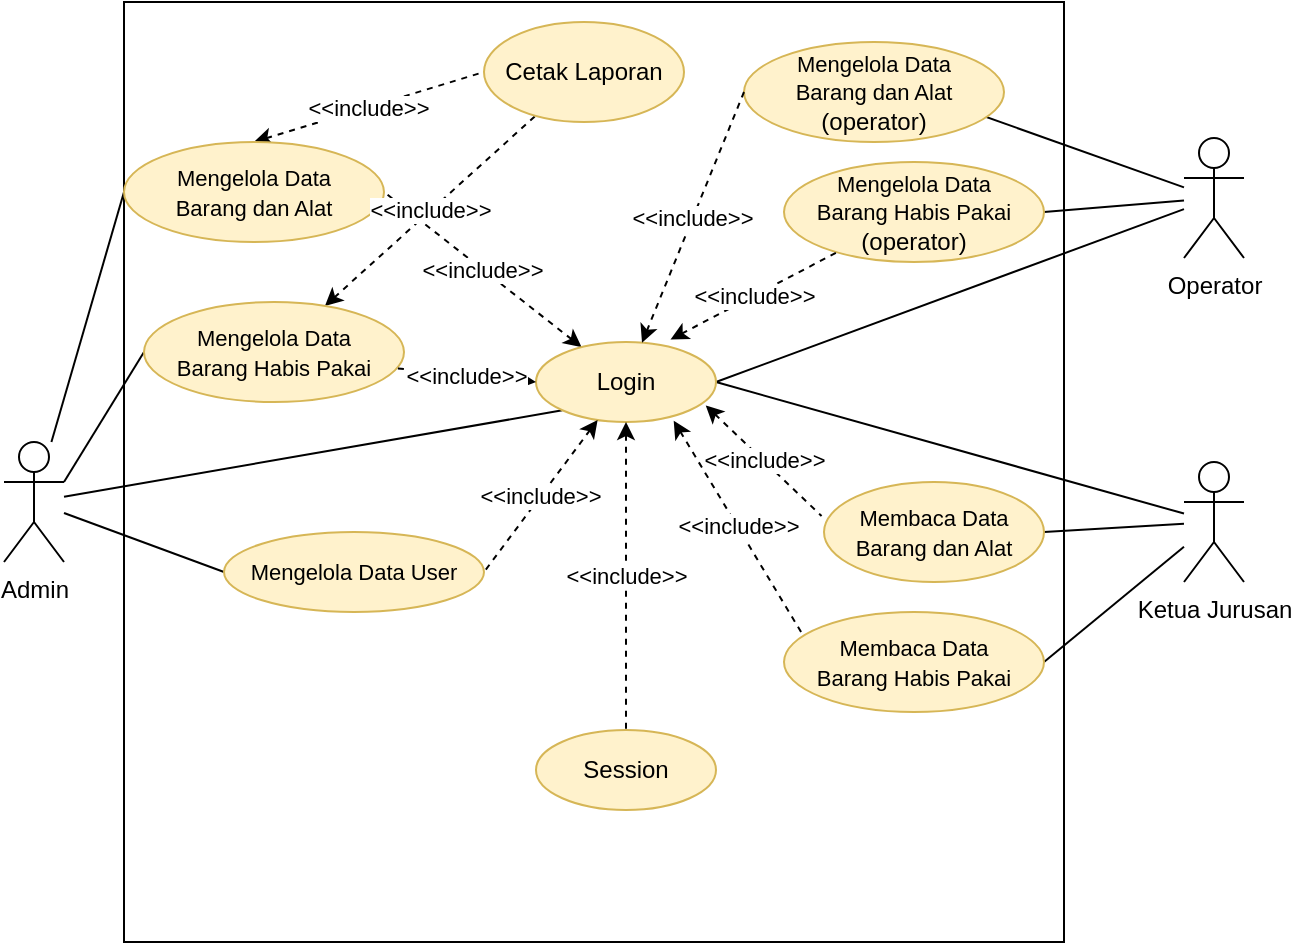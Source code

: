 <mxfile version="20.8.11" type="github">
  <diagram name="Page-1" id="fjAUtiY4fOaBmuUqwm-S">
    <mxGraphModel dx="1035" dy="553" grid="1" gridSize="10" guides="1" tooltips="1" connect="1" arrows="1" fold="1" page="1" pageScale="1" pageWidth="1169" pageHeight="827" math="0" shadow="0">
      <root>
        <mxCell id="0" />
        <mxCell id="1" parent="0" />
        <mxCell id="YqDw1BRd7cmpl0hkqm-_-27" style="edgeStyle=none;rounded=0;orthogonalLoop=1;jettySize=auto;html=1;entryX=0;entryY=0.5;entryDx=0;entryDy=0;fontSize=11;endArrow=none;endFill=0;" edge="1" parent="1" source="YqDw1BRd7cmpl0hkqm-_-1" target="YqDw1BRd7cmpl0hkqm-_-6">
          <mxGeometry relative="1" as="geometry" />
        </mxCell>
        <mxCell id="YqDw1BRd7cmpl0hkqm-_-28" style="edgeStyle=none;rounded=0;orthogonalLoop=1;jettySize=auto;html=1;entryX=0;entryY=0.5;entryDx=0;entryDy=0;fontSize=11;endArrow=none;endFill=0;" edge="1" parent="1" source="YqDw1BRd7cmpl0hkqm-_-1" target="YqDw1BRd7cmpl0hkqm-_-8">
          <mxGeometry relative="1" as="geometry" />
        </mxCell>
        <mxCell id="YqDw1BRd7cmpl0hkqm-_-29" style="edgeStyle=none;rounded=0;orthogonalLoop=1;jettySize=auto;html=1;entryX=0;entryY=0.5;entryDx=0;entryDy=0;fontSize=11;endArrow=none;endFill=0;exitX=1;exitY=0.333;exitDx=0;exitDy=0;exitPerimeter=0;" edge="1" parent="1" source="YqDw1BRd7cmpl0hkqm-_-1" target="YqDw1BRd7cmpl0hkqm-_-13">
          <mxGeometry relative="1" as="geometry">
            <mxPoint x="100" y="230" as="sourcePoint" />
          </mxGeometry>
        </mxCell>
        <mxCell id="YqDw1BRd7cmpl0hkqm-_-30" style="edgeStyle=none;rounded=0;orthogonalLoop=1;jettySize=auto;html=1;entryX=0;entryY=1;entryDx=0;entryDy=0;fontSize=11;endArrow=none;endFill=0;" edge="1" parent="1" source="YqDw1BRd7cmpl0hkqm-_-1" target="YqDw1BRd7cmpl0hkqm-_-5">
          <mxGeometry relative="1" as="geometry" />
        </mxCell>
        <mxCell id="YqDw1BRd7cmpl0hkqm-_-1" value="Admin" style="shape=umlActor;verticalLabelPosition=bottom;verticalAlign=top;html=1;outlineConnect=0;" vertex="1" parent="1">
          <mxGeometry x="100" y="250" width="30" height="60" as="geometry" />
        </mxCell>
        <mxCell id="YqDw1BRd7cmpl0hkqm-_-24" style="edgeStyle=none;rounded=0;orthogonalLoop=1;jettySize=auto;html=1;entryX=1;entryY=0.5;entryDx=0;entryDy=0;fontSize=11;endArrow=none;endFill=0;" edge="1" parent="1" source="YqDw1BRd7cmpl0hkqm-_-2" target="YqDw1BRd7cmpl0hkqm-_-22">
          <mxGeometry relative="1" as="geometry" />
        </mxCell>
        <mxCell id="YqDw1BRd7cmpl0hkqm-_-26" style="edgeStyle=none;rounded=0;orthogonalLoop=1;jettySize=auto;html=1;entryX=1;entryY=0.5;entryDx=0;entryDy=0;fontSize=11;endArrow=none;endFill=0;" edge="1" parent="1" source="YqDw1BRd7cmpl0hkqm-_-2" target="YqDw1BRd7cmpl0hkqm-_-23">
          <mxGeometry relative="1" as="geometry" />
        </mxCell>
        <mxCell id="YqDw1BRd7cmpl0hkqm-_-31" style="edgeStyle=none;rounded=0;orthogonalLoop=1;jettySize=auto;html=1;fontSize=11;endArrow=none;endFill=0;entryX=1;entryY=0.5;entryDx=0;entryDy=0;" edge="1" parent="1" source="YqDw1BRd7cmpl0hkqm-_-2" target="YqDw1BRd7cmpl0hkqm-_-5">
          <mxGeometry relative="1" as="geometry" />
        </mxCell>
        <mxCell id="YqDw1BRd7cmpl0hkqm-_-2" value="Ketua Jurusan" style="shape=umlActor;verticalLabelPosition=bottom;verticalAlign=top;html=1;outlineConnect=0;" vertex="1" parent="1">
          <mxGeometry x="690" y="260" width="30" height="60" as="geometry" />
        </mxCell>
        <mxCell id="YqDw1BRd7cmpl0hkqm-_-17" value="" style="whiteSpace=wrap;html=1;fontSize=11;fillColor=none;strokeColor=default;aspect=fixed;movable=0;resizable=0;rotatable=0;deletable=0;editable=0;connectable=0;" vertex="1" parent="1">
          <mxGeometry x="160" y="30" width="470" height="470" as="geometry" />
        </mxCell>
        <mxCell id="YqDw1BRd7cmpl0hkqm-_-32" style="edgeStyle=none;rounded=0;orthogonalLoop=1;jettySize=auto;html=1;entryX=1;entryY=0.5;entryDx=0;entryDy=0;fontSize=11;endArrow=none;endFill=0;" edge="1" parent="1" source="YqDw1BRd7cmpl0hkqm-_-3" target="YqDw1BRd7cmpl0hkqm-_-5">
          <mxGeometry relative="1" as="geometry" />
        </mxCell>
        <mxCell id="YqDw1BRd7cmpl0hkqm-_-36" style="edgeStyle=none;rounded=0;orthogonalLoop=1;jettySize=auto;html=1;fontSize=11;endArrow=none;endFill=0;" edge="1" parent="1" source="YqDw1BRd7cmpl0hkqm-_-3">
          <mxGeometry relative="1" as="geometry">
            <mxPoint x="570" y="80" as="targetPoint" />
          </mxGeometry>
        </mxCell>
        <mxCell id="YqDw1BRd7cmpl0hkqm-_-37" style="edgeStyle=none;rounded=0;orthogonalLoop=1;jettySize=auto;html=1;entryX=1;entryY=0.5;entryDx=0;entryDy=0;fontSize=11;endArrow=none;endFill=0;" edge="1" parent="1" source="YqDw1BRd7cmpl0hkqm-_-3" target="YqDw1BRd7cmpl0hkqm-_-35">
          <mxGeometry relative="1" as="geometry" />
        </mxCell>
        <mxCell id="YqDw1BRd7cmpl0hkqm-_-3" value="Operator" style="shape=umlActor;verticalLabelPosition=bottom;verticalAlign=top;html=1;outlineConnect=0;" vertex="1" parent="1">
          <mxGeometry x="690" y="98" width="30" height="60" as="geometry" />
        </mxCell>
        <mxCell id="YqDw1BRd7cmpl0hkqm-_-42" value="&amp;lt;&amp;lt;include&amp;gt;&amp;gt;" style="edgeStyle=none;rounded=0;orthogonalLoop=1;jettySize=auto;html=1;entryX=1;entryY=0.5;entryDx=0;entryDy=0;fontSize=11;endArrow=none;endFill=0;dashed=1;startArrow=classic;startFill=1;" edge="1" parent="1" source="YqDw1BRd7cmpl0hkqm-_-5" target="YqDw1BRd7cmpl0hkqm-_-8">
          <mxGeometry relative="1" as="geometry" />
        </mxCell>
        <mxCell id="YqDw1BRd7cmpl0hkqm-_-5" value="Login" style="ellipse;whiteSpace=wrap;html=1;fillColor=#fff2cc;strokeColor=#d6b656;" vertex="1" parent="1">
          <mxGeometry x="366" y="200" width="90" height="40" as="geometry" />
        </mxCell>
        <mxCell id="YqDw1BRd7cmpl0hkqm-_-6" value="&lt;font style=&quot;font-size: 11px;&quot;&gt;Mengelola Data User&lt;/font&gt;" style="ellipse;whiteSpace=wrap;html=1;fillColor=#fff2cc;strokeColor=#d6b656;" vertex="1" parent="1">
          <mxGeometry x="210" y="295" width="130" height="40" as="geometry" />
        </mxCell>
        <mxCell id="YqDw1BRd7cmpl0hkqm-_-64" value="&amp;lt;&amp;lt;include&amp;gt;&amp;gt;" style="edgeStyle=none;rounded=0;orthogonalLoop=1;jettySize=auto;html=1;entryX=0;entryY=0.5;entryDx=0;entryDy=0;fontSize=11;startArrow=classic;startFill=1;endArrow=none;endFill=0;dashed=1;exitX=0.5;exitY=0;exitDx=0;exitDy=0;" edge="1" parent="1" source="YqDw1BRd7cmpl0hkqm-_-8" target="YqDw1BRd7cmpl0hkqm-_-38">
          <mxGeometry relative="1" as="geometry" />
        </mxCell>
        <mxCell id="YqDw1BRd7cmpl0hkqm-_-8" value="&lt;div&gt;&lt;font style=&quot;font-size: 11px;&quot;&gt;Mengelola Data &lt;br&gt;&lt;/font&gt;&lt;/div&gt;&lt;div&gt;&lt;font style=&quot;font-size: 11px;&quot;&gt;Barang dan Alat&lt;/font&gt;&lt;/div&gt;" style="ellipse;whiteSpace=wrap;html=1;fillColor=#fff2cc;strokeColor=#d6b656;" vertex="1" parent="1">
          <mxGeometry x="160" y="100" width="130" height="50" as="geometry" />
        </mxCell>
        <mxCell id="YqDw1BRd7cmpl0hkqm-_-65" value="&amp;lt;&amp;lt;include&amp;gt;&amp;gt;" style="edgeStyle=none;rounded=0;orthogonalLoop=1;jettySize=auto;html=1;dashed=1;fontSize=11;startArrow=classic;startFill=1;endArrow=none;endFill=0;" edge="1" parent="1" source="YqDw1BRd7cmpl0hkqm-_-13" target="YqDw1BRd7cmpl0hkqm-_-38">
          <mxGeometry relative="1" as="geometry" />
        </mxCell>
        <mxCell id="YqDw1BRd7cmpl0hkqm-_-13" value="&lt;div&gt;&lt;font style=&quot;font-size: 11px;&quot;&gt;Mengelola Data &lt;br&gt;&lt;/font&gt;&lt;/div&gt;&lt;div&gt;&lt;font style=&quot;font-size: 11px;&quot;&gt;Barang Habis Pakai&lt;/font&gt;&lt;/div&gt;" style="ellipse;whiteSpace=wrap;html=1;fillColor=#fff2cc;strokeColor=#d6b656;" vertex="1" parent="1">
          <mxGeometry x="170" y="180" width="130" height="50" as="geometry" />
        </mxCell>
        <mxCell id="YqDw1BRd7cmpl0hkqm-_-22" value="&lt;div&gt;&lt;font style=&quot;font-size: 11px;&quot;&gt;Membaca Data &lt;br&gt;&lt;/font&gt;&lt;/div&gt;&lt;div&gt;&lt;font style=&quot;font-size: 11px;&quot;&gt;Barang dan Alat&lt;/font&gt;&lt;/div&gt;" style="ellipse;whiteSpace=wrap;html=1;fillColor=#fff2cc;strokeColor=#d6b656;" vertex="1" parent="1">
          <mxGeometry x="510" y="270" width="110" height="50" as="geometry" />
        </mxCell>
        <mxCell id="YqDw1BRd7cmpl0hkqm-_-23" value="&lt;div&gt;&lt;font style=&quot;font-size: 11px;&quot;&gt;Membaca Data &lt;br&gt;&lt;/font&gt;&lt;/div&gt;&lt;div&gt;&lt;font style=&quot;font-size: 11px;&quot;&gt;Barang Habis Pakai&lt;br&gt;&lt;/font&gt;&lt;/div&gt;" style="ellipse;whiteSpace=wrap;html=1;fillColor=#fff2cc;strokeColor=#d6b656;" vertex="1" parent="1">
          <mxGeometry x="490" y="335" width="130" height="50" as="geometry" />
        </mxCell>
        <mxCell id="YqDw1BRd7cmpl0hkqm-_-34" value="&lt;div&gt;&lt;font style=&quot;font-size: 11px;&quot;&gt;Mengelola Data &lt;br&gt;&lt;/font&gt;&lt;/div&gt;&lt;div&gt;&lt;font style=&quot;font-size: 11px;&quot;&gt;Barang dan Alat&lt;/font&gt; (operator)&lt;br&gt;&lt;/div&gt;" style="ellipse;whiteSpace=wrap;html=1;fillColor=#fff2cc;strokeColor=#d6b656;" vertex="1" parent="1">
          <mxGeometry x="470" y="50" width="130" height="50" as="geometry" />
        </mxCell>
        <mxCell id="YqDw1BRd7cmpl0hkqm-_-35" value="&lt;div&gt;&lt;font style=&quot;font-size: 11px;&quot;&gt;Mengelola Data &lt;br&gt;&lt;/font&gt;&lt;/div&gt;&lt;div&gt;&lt;font style=&quot;font-size: 11px;&quot;&gt;Barang Habis Pakai&lt;/font&gt; (operator)&lt;br&gt;&lt;/div&gt;" style="ellipse;whiteSpace=wrap;html=1;fillColor=#fff2cc;strokeColor=#d6b656;" vertex="1" parent="1">
          <mxGeometry x="490" y="110" width="130" height="50" as="geometry" />
        </mxCell>
        <mxCell id="YqDw1BRd7cmpl0hkqm-_-38" value="Cetak Laporan" style="ellipse;whiteSpace=wrap;html=1;fillColor=#fff2cc;strokeColor=#d6b656;" vertex="1" parent="1">
          <mxGeometry x="340" y="40" width="100" height="50" as="geometry" />
        </mxCell>
        <mxCell id="YqDw1BRd7cmpl0hkqm-_-40" value="Session" style="ellipse;whiteSpace=wrap;html=1;fillColor=#fff2cc;strokeColor=#d6b656;" vertex="1" parent="1">
          <mxGeometry x="366" y="394" width="90" height="40" as="geometry" />
        </mxCell>
        <mxCell id="YqDw1BRd7cmpl0hkqm-_-43" value="&amp;lt;&amp;lt;include&amp;gt;&amp;gt;" style="edgeStyle=none;rounded=0;orthogonalLoop=1;jettySize=auto;html=1;entryX=1;entryY=0.5;entryDx=0;entryDy=0;fontSize=11;endArrow=none;endFill=0;dashed=1;startArrow=classic;startFill=1;" edge="1" parent="1" source="YqDw1BRd7cmpl0hkqm-_-5" target="YqDw1BRd7cmpl0hkqm-_-6">
          <mxGeometry relative="1" as="geometry">
            <mxPoint x="350" y="440" as="sourcePoint" />
            <mxPoint x="330" y="285" as="targetPoint" />
          </mxGeometry>
        </mxCell>
        <mxCell id="YqDw1BRd7cmpl0hkqm-_-44" value="&amp;lt;&amp;lt;include&amp;gt;&amp;gt;" style="edgeStyle=none;rounded=0;orthogonalLoop=1;jettySize=auto;html=1;fontSize=11;endArrow=none;endFill=0;dashed=1;startArrow=classic;startFill=1;exitX=0;exitY=0.5;exitDx=0;exitDy=0;entryX=0.975;entryY=0.664;entryDx=0;entryDy=0;entryPerimeter=0;" edge="1" parent="1" source="YqDw1BRd7cmpl0hkqm-_-5" target="YqDw1BRd7cmpl0hkqm-_-13">
          <mxGeometry relative="1" as="geometry">
            <mxPoint x="360" y="430" as="sourcePoint" />
            <mxPoint x="340" y="295" as="targetPoint" />
          </mxGeometry>
        </mxCell>
        <mxCell id="YqDw1BRd7cmpl0hkqm-_-45" value="&amp;lt;&amp;lt;include&amp;gt;&amp;gt;" style="edgeStyle=none;rounded=0;orthogonalLoop=1;jettySize=auto;html=1;entryX=0;entryY=0.5;entryDx=0;entryDy=0;fontSize=11;endArrow=none;endFill=0;dashed=1;startArrow=classic;startFill=1;" edge="1" parent="1" source="YqDw1BRd7cmpl0hkqm-_-5" target="YqDw1BRd7cmpl0hkqm-_-34">
          <mxGeometry relative="1" as="geometry">
            <mxPoint x="406.724" y="248.276" as="sourcePoint" />
            <mxPoint x="350" y="305" as="targetPoint" />
          </mxGeometry>
        </mxCell>
        <mxCell id="YqDw1BRd7cmpl0hkqm-_-46" value="&amp;lt;&amp;lt;include&amp;gt;&amp;gt;" style="edgeStyle=none;rounded=0;orthogonalLoop=1;jettySize=auto;html=1;fontSize=11;endArrow=none;endFill=0;dashed=1;exitX=0.747;exitY=-0.031;exitDx=0;exitDy=0;exitPerimeter=0;startArrow=classic;startFill=1;" edge="1" parent="1" source="YqDw1BRd7cmpl0hkqm-_-5" target="YqDw1BRd7cmpl0hkqm-_-35">
          <mxGeometry relative="1" as="geometry">
            <mxPoint x="416.724" y="258.276" as="sourcePoint" />
            <mxPoint x="360" y="315" as="targetPoint" />
          </mxGeometry>
        </mxCell>
        <mxCell id="YqDw1BRd7cmpl0hkqm-_-47" value="&amp;lt;&amp;lt;include&amp;gt;&amp;gt;" style="edgeStyle=none;rounded=0;orthogonalLoop=1;jettySize=auto;html=1;entryX=-0.011;entryY=0.34;entryDx=0;entryDy=0;fontSize=11;endArrow=none;endFill=0;dashed=1;entryPerimeter=0;exitX=0.943;exitY=0.793;exitDx=0;exitDy=0;exitPerimeter=0;startArrow=classic;startFill=1;" edge="1" parent="1" source="YqDw1BRd7cmpl0hkqm-_-5" target="YqDw1BRd7cmpl0hkqm-_-22">
          <mxGeometry relative="1" as="geometry">
            <mxPoint x="426.724" y="268.276" as="sourcePoint" />
            <mxPoint x="370" y="325" as="targetPoint" />
          </mxGeometry>
        </mxCell>
        <mxCell id="YqDw1BRd7cmpl0hkqm-_-48" value="&amp;lt;&amp;lt;include&amp;gt;&amp;gt;" style="edgeStyle=none;rounded=0;orthogonalLoop=1;jettySize=auto;html=1;entryX=0.066;entryY=0.201;entryDx=0;entryDy=0;fontSize=11;endArrow=none;endFill=0;dashed=1;entryPerimeter=0;startArrow=classic;startFill=1;exitX=0.765;exitY=0.983;exitDx=0;exitDy=0;exitPerimeter=0;" edge="1" parent="1" source="YqDw1BRd7cmpl0hkqm-_-5" target="YqDw1BRd7cmpl0hkqm-_-23">
          <mxGeometry relative="1" as="geometry">
            <mxPoint x="440" y="220" as="sourcePoint" />
            <mxPoint x="380" y="335" as="targetPoint" />
          </mxGeometry>
        </mxCell>
        <mxCell id="YqDw1BRd7cmpl0hkqm-_-49" value="&amp;lt;&amp;lt;include&amp;gt;&amp;gt;" style="edgeStyle=none;rounded=0;orthogonalLoop=1;jettySize=auto;html=1;fontSize=11;endArrow=none;endFill=0;dashed=1;exitX=0.5;exitY=1;exitDx=0;exitDy=0;entryX=0.5;entryY=0;entryDx=0;entryDy=0;startArrow=classic;startFill=1;" edge="1" parent="1" source="YqDw1BRd7cmpl0hkqm-_-5" target="YqDw1BRd7cmpl0hkqm-_-40">
          <mxGeometry relative="1" as="geometry">
            <mxPoint x="421" y="250" as="sourcePoint" />
            <mxPoint x="295.142" y="342.85" as="targetPoint" />
          </mxGeometry>
        </mxCell>
      </root>
    </mxGraphModel>
  </diagram>
</mxfile>
